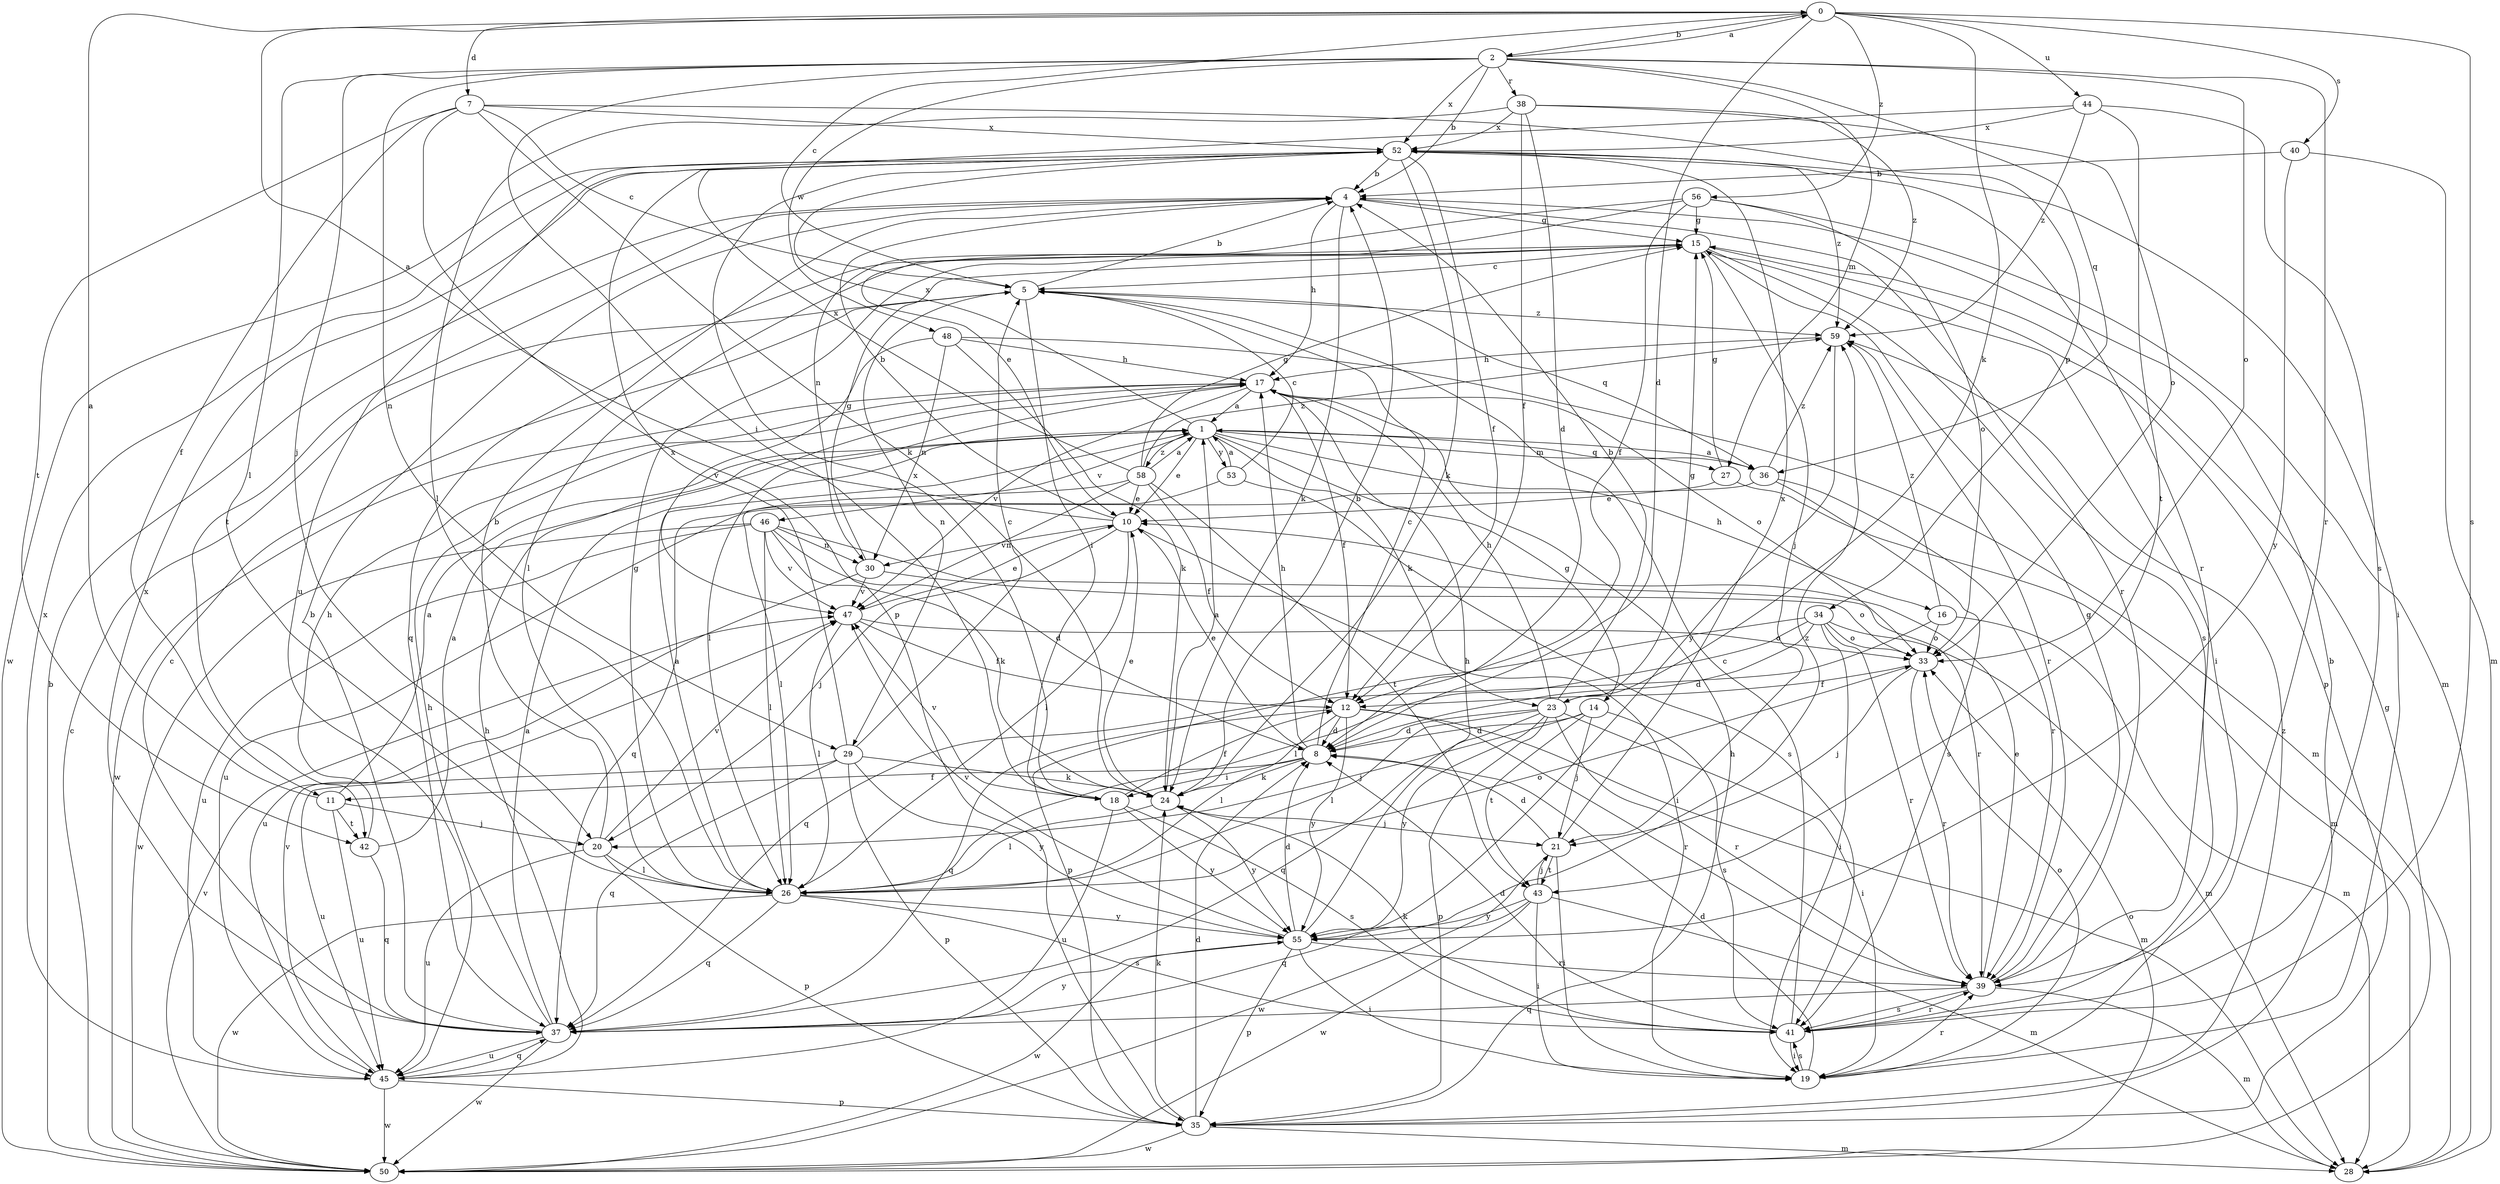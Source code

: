 strict digraph  {
0;
1;
2;
4;
5;
7;
8;
10;
11;
12;
14;
15;
16;
17;
18;
19;
20;
21;
23;
24;
26;
27;
28;
29;
30;
33;
34;
35;
36;
37;
38;
39;
40;
41;
42;
43;
44;
45;
46;
47;
48;
50;
52;
53;
55;
56;
58;
59;
0 -> 2  [label=b];
0 -> 5  [label=c];
0 -> 7  [label=d];
0 -> 8  [label=d];
0 -> 23  [label=k];
0 -> 40  [label=s];
0 -> 41  [label=s];
0 -> 44  [label=u];
0 -> 56  [label=z];
1 -> 10  [label=e];
1 -> 14  [label=g];
1 -> 16  [label=h];
1 -> 23  [label=k];
1 -> 27  [label=m];
1 -> 36  [label=q];
1 -> 46  [label=v];
1 -> 52  [label=x];
1 -> 53  [label=y];
1 -> 58  [label=z];
2 -> 0  [label=a];
2 -> 4  [label=b];
2 -> 18  [label=i];
2 -> 20  [label=j];
2 -> 26  [label=l];
2 -> 27  [label=m];
2 -> 29  [label=n];
2 -> 33  [label=o];
2 -> 36  [label=q];
2 -> 38  [label=r];
2 -> 39  [label=r];
2 -> 48  [label=w];
2 -> 52  [label=x];
4 -> 15  [label=g];
4 -> 17  [label=h];
4 -> 24  [label=k];
4 -> 39  [label=r];
4 -> 42  [label=t];
5 -> 4  [label=b];
5 -> 18  [label=i];
5 -> 29  [label=n];
5 -> 36  [label=q];
5 -> 59  [label=z];
7 -> 5  [label=c];
7 -> 11  [label=f];
7 -> 24  [label=k];
7 -> 34  [label=p];
7 -> 35  [label=p];
7 -> 42  [label=t];
7 -> 52  [label=x];
8 -> 5  [label=c];
8 -> 10  [label=e];
8 -> 11  [label=f];
8 -> 17  [label=h];
8 -> 18  [label=i];
8 -> 24  [label=k];
10 -> 0  [label=a];
10 -> 4  [label=b];
10 -> 19  [label=i];
10 -> 20  [label=j];
10 -> 26  [label=l];
10 -> 30  [label=n];
11 -> 0  [label=a];
11 -> 1  [label=a];
11 -> 20  [label=j];
11 -> 42  [label=t];
11 -> 45  [label=u];
12 -> 8  [label=d];
12 -> 26  [label=l];
12 -> 28  [label=m];
12 -> 37  [label=q];
12 -> 39  [label=r];
12 -> 55  [label=y];
14 -> 8  [label=d];
14 -> 20  [label=j];
14 -> 21  [label=j];
14 -> 41  [label=s];
14 -> 43  [label=t];
15 -> 5  [label=c];
15 -> 19  [label=i];
15 -> 21  [label=j];
15 -> 26  [label=l];
15 -> 35  [label=p];
15 -> 37  [label=q];
15 -> 41  [label=s];
16 -> 28  [label=m];
16 -> 33  [label=o];
16 -> 37  [label=q];
16 -> 59  [label=z];
17 -> 1  [label=a];
17 -> 12  [label=f];
17 -> 26  [label=l];
17 -> 33  [label=o];
17 -> 47  [label=v];
17 -> 50  [label=w];
18 -> 12  [label=f];
18 -> 41  [label=s];
18 -> 45  [label=u];
18 -> 47  [label=v];
18 -> 52  [label=x];
18 -> 55  [label=y];
19 -> 8  [label=d];
19 -> 33  [label=o];
19 -> 39  [label=r];
19 -> 41  [label=s];
20 -> 4  [label=b];
20 -> 26  [label=l];
20 -> 35  [label=p];
20 -> 45  [label=u];
20 -> 47  [label=v];
21 -> 8  [label=d];
21 -> 19  [label=i];
21 -> 43  [label=t];
21 -> 50  [label=w];
21 -> 52  [label=x];
23 -> 4  [label=b];
23 -> 8  [label=d];
23 -> 15  [label=g];
23 -> 17  [label=h];
23 -> 19  [label=i];
23 -> 26  [label=l];
23 -> 35  [label=p];
23 -> 37  [label=q];
23 -> 39  [label=r];
23 -> 55  [label=y];
24 -> 1  [label=a];
24 -> 4  [label=b];
24 -> 10  [label=e];
24 -> 21  [label=j];
24 -> 26  [label=l];
24 -> 55  [label=y];
26 -> 1  [label=a];
26 -> 15  [label=g];
26 -> 33  [label=o];
26 -> 37  [label=q];
26 -> 41  [label=s];
26 -> 50  [label=w];
26 -> 55  [label=y];
27 -> 10  [label=e];
27 -> 15  [label=g];
27 -> 28  [label=m];
29 -> 5  [label=c];
29 -> 24  [label=k];
29 -> 35  [label=p];
29 -> 37  [label=q];
29 -> 45  [label=u];
29 -> 52  [label=x];
29 -> 55  [label=y];
30 -> 15  [label=g];
30 -> 33  [label=o];
30 -> 45  [label=u];
30 -> 47  [label=v];
33 -> 12  [label=f];
33 -> 21  [label=j];
33 -> 39  [label=r];
34 -> 8  [label=d];
34 -> 19  [label=i];
34 -> 26  [label=l];
34 -> 28  [label=m];
34 -> 33  [label=o];
34 -> 35  [label=p];
34 -> 39  [label=r];
35 -> 4  [label=b];
35 -> 8  [label=d];
35 -> 17  [label=h];
35 -> 24  [label=k];
35 -> 28  [label=m];
35 -> 50  [label=w];
35 -> 59  [label=z];
36 -> 1  [label=a];
36 -> 39  [label=r];
36 -> 41  [label=s];
36 -> 45  [label=u];
36 -> 59  [label=z];
37 -> 1  [label=a];
37 -> 4  [label=b];
37 -> 5  [label=c];
37 -> 17  [label=h];
37 -> 45  [label=u];
37 -> 50  [label=w];
37 -> 52  [label=x];
37 -> 55  [label=y];
38 -> 8  [label=d];
38 -> 12  [label=f];
38 -> 26  [label=l];
38 -> 33  [label=o];
38 -> 52  [label=x];
38 -> 59  [label=z];
39 -> 10  [label=e];
39 -> 15  [label=g];
39 -> 28  [label=m];
39 -> 37  [label=q];
39 -> 41  [label=s];
40 -> 4  [label=b];
40 -> 28  [label=m];
40 -> 55  [label=y];
41 -> 5  [label=c];
41 -> 8  [label=d];
41 -> 19  [label=i];
41 -> 24  [label=k];
41 -> 39  [label=r];
42 -> 1  [label=a];
42 -> 17  [label=h];
42 -> 37  [label=q];
43 -> 19  [label=i];
43 -> 21  [label=j];
43 -> 28  [label=m];
43 -> 37  [label=q];
43 -> 50  [label=w];
43 -> 55  [label=y];
44 -> 41  [label=s];
44 -> 43  [label=t];
44 -> 45  [label=u];
44 -> 52  [label=x];
44 -> 59  [label=z];
45 -> 17  [label=h];
45 -> 35  [label=p];
45 -> 37  [label=q];
45 -> 47  [label=v];
45 -> 50  [label=w];
45 -> 52  [label=x];
46 -> 8  [label=d];
46 -> 24  [label=k];
46 -> 26  [label=l];
46 -> 30  [label=n];
46 -> 39  [label=r];
46 -> 45  [label=u];
46 -> 47  [label=v];
46 -> 50  [label=w];
47 -> 10  [label=e];
47 -> 12  [label=f];
47 -> 26  [label=l];
47 -> 33  [label=o];
48 -> 17  [label=h];
48 -> 24  [label=k];
48 -> 28  [label=m];
48 -> 30  [label=n];
48 -> 47  [label=v];
50 -> 4  [label=b];
50 -> 5  [label=c];
50 -> 15  [label=g];
50 -> 33  [label=o];
50 -> 47  [label=v];
52 -> 4  [label=b];
52 -> 12  [label=f];
52 -> 19  [label=i];
52 -> 24  [label=k];
52 -> 39  [label=r];
52 -> 50  [label=w];
52 -> 59  [label=z];
53 -> 1  [label=a];
53 -> 5  [label=c];
53 -> 26  [label=l];
53 -> 41  [label=s];
55 -> 8  [label=d];
55 -> 17  [label=h];
55 -> 19  [label=i];
55 -> 35  [label=p];
55 -> 39  [label=r];
55 -> 47  [label=v];
55 -> 50  [label=w];
55 -> 59  [label=z];
56 -> 10  [label=e];
56 -> 12  [label=f];
56 -> 15  [label=g];
56 -> 28  [label=m];
56 -> 30  [label=n];
56 -> 33  [label=o];
58 -> 1  [label=a];
58 -> 10  [label=e];
58 -> 12  [label=f];
58 -> 15  [label=g];
58 -> 37  [label=q];
58 -> 43  [label=t];
58 -> 47  [label=v];
58 -> 52  [label=x];
58 -> 59  [label=z];
59 -> 17  [label=h];
59 -> 39  [label=r];
59 -> 55  [label=y];
}
